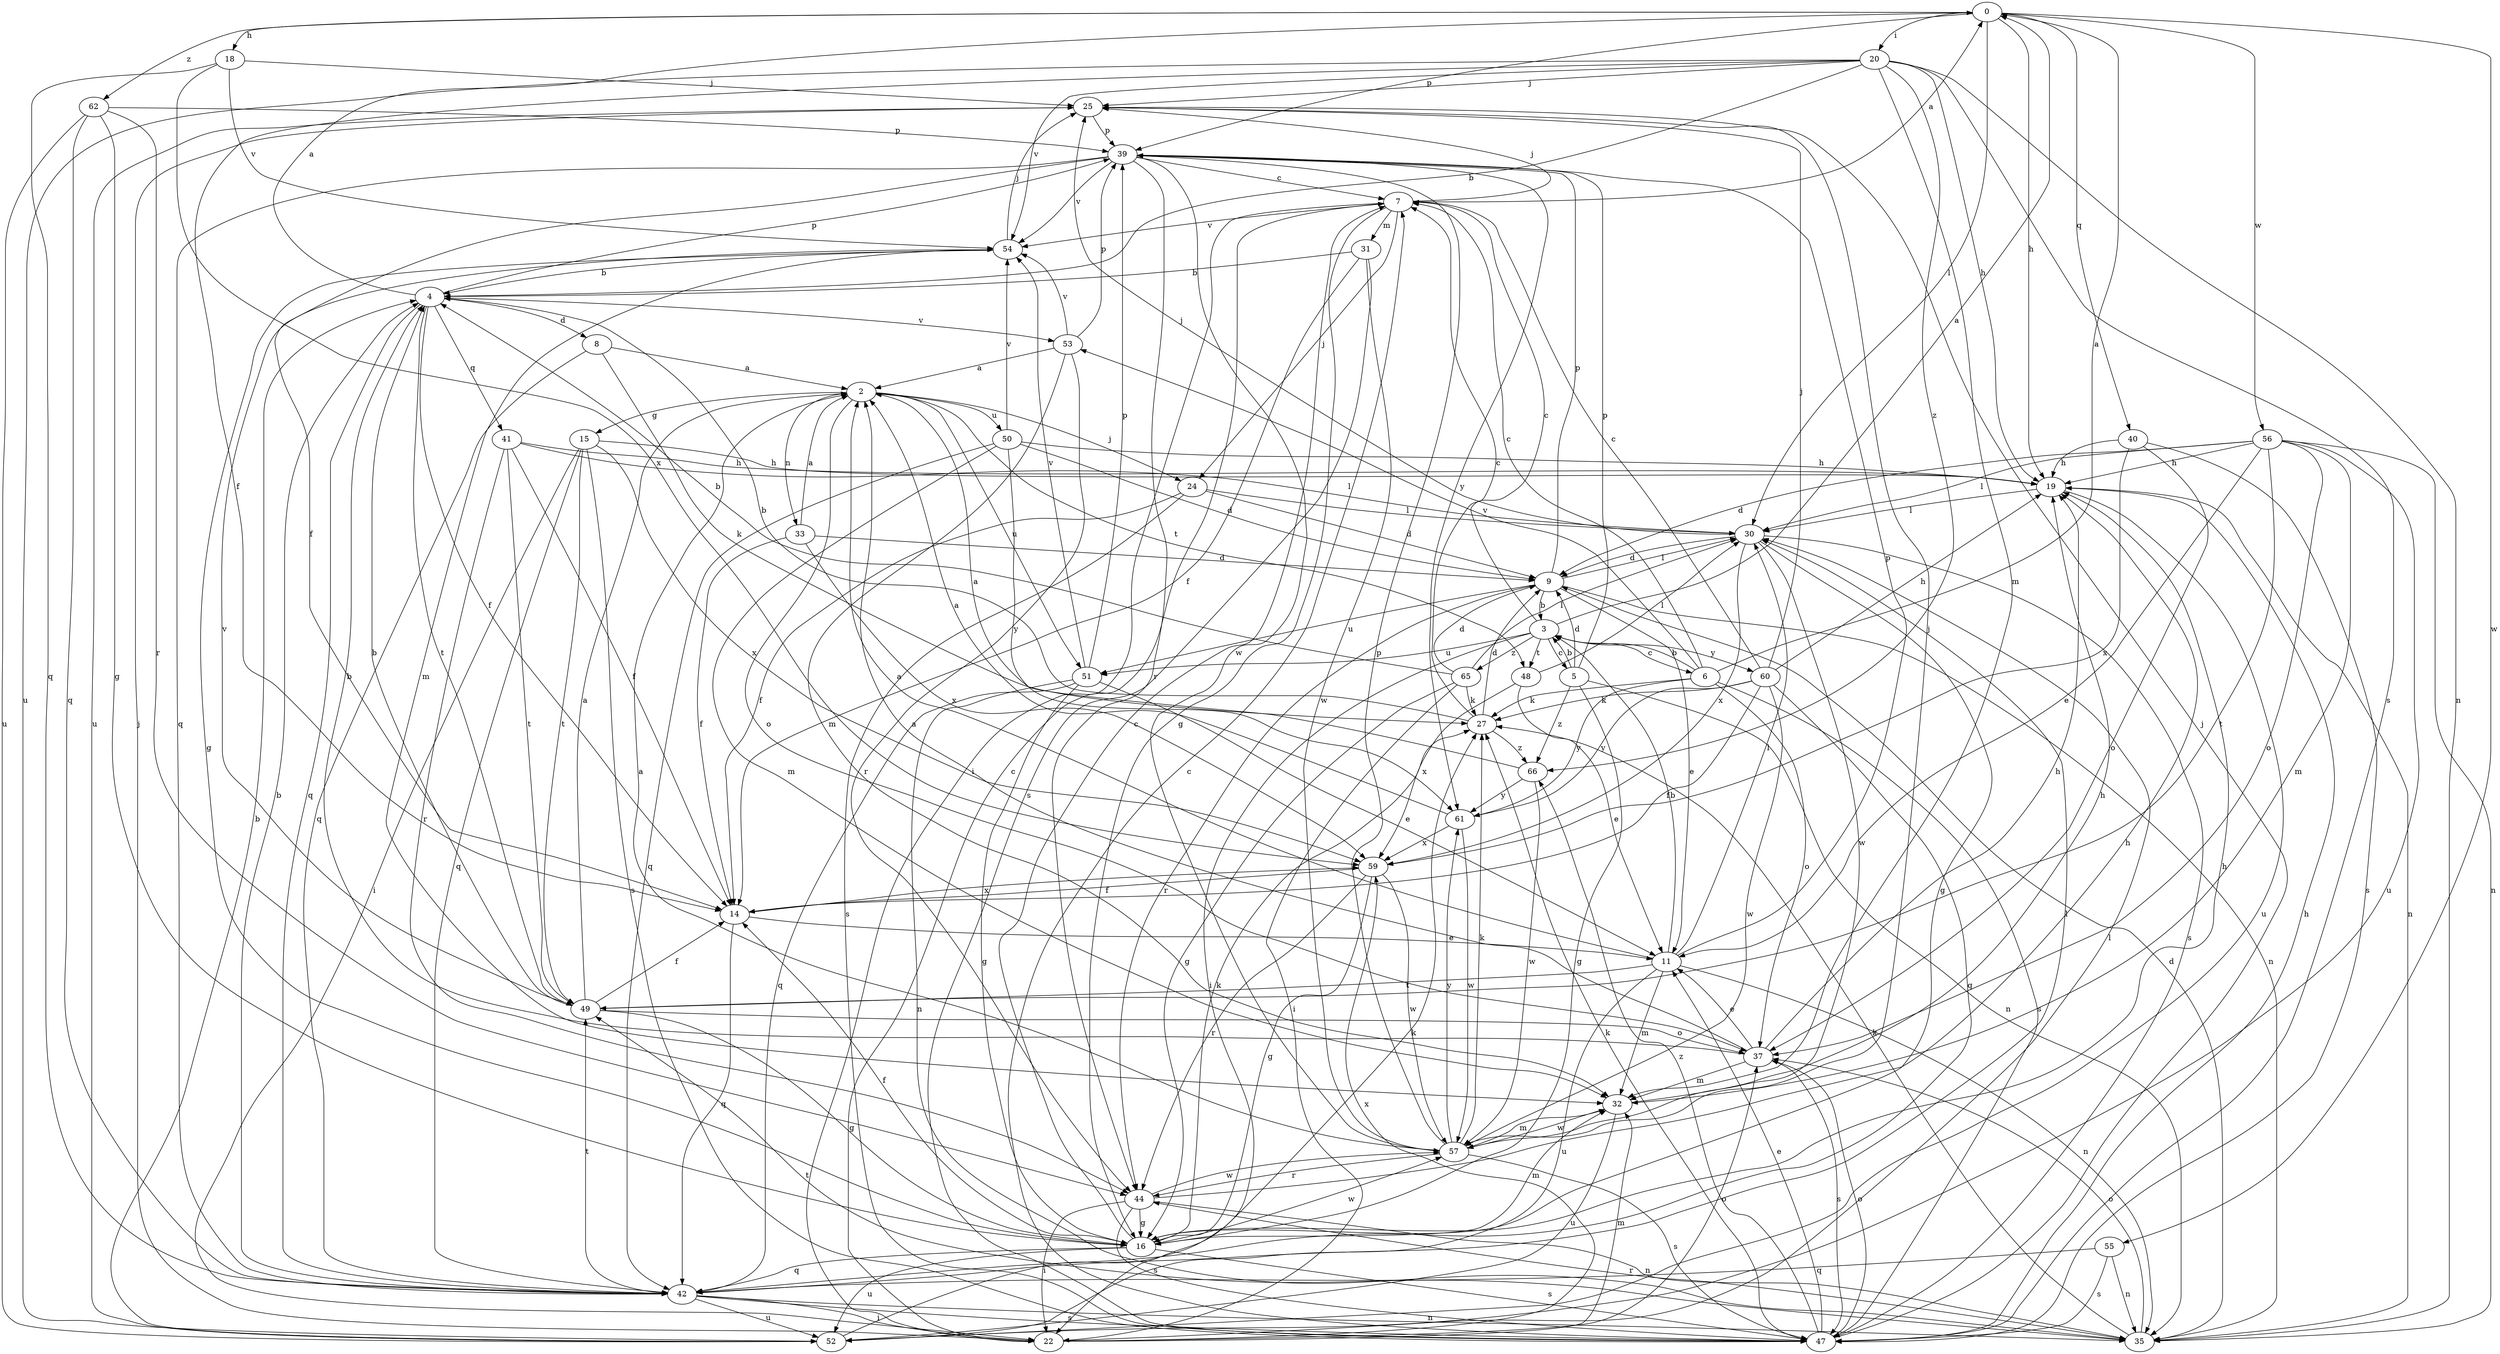 strict digraph  {
0;
2;
3;
4;
5;
6;
7;
8;
9;
11;
14;
15;
16;
18;
19;
20;
22;
24;
25;
27;
30;
31;
32;
33;
35;
37;
39;
40;
41;
42;
44;
47;
48;
49;
50;
51;
52;
53;
54;
55;
56;
57;
59;
60;
61;
62;
65;
66;
0 -> 18  [label=h];
0 -> 19  [label=h];
0 -> 20  [label=i];
0 -> 30  [label=l];
0 -> 39  [label=p];
0 -> 40  [label=q];
0 -> 55  [label=w];
0 -> 56  [label=w];
0 -> 62  [label=z];
2 -> 15  [label=g];
2 -> 24  [label=j];
2 -> 33  [label=n];
2 -> 37  [label=o];
2 -> 48  [label=t];
2 -> 50  [label=u];
2 -> 51  [label=u];
3 -> 0  [label=a];
3 -> 5  [label=c];
3 -> 6  [label=c];
3 -> 7  [label=c];
3 -> 22  [label=i];
3 -> 48  [label=t];
3 -> 51  [label=u];
3 -> 60  [label=y];
3 -> 65  [label=z];
4 -> 0  [label=a];
4 -> 8  [label=d];
4 -> 14  [label=f];
4 -> 39  [label=p];
4 -> 41  [label=q];
4 -> 42  [label=q];
4 -> 49  [label=t];
4 -> 53  [label=v];
5 -> 3  [label=b];
5 -> 9  [label=d];
5 -> 16  [label=g];
5 -> 35  [label=n];
5 -> 39  [label=p];
5 -> 66  [label=z];
6 -> 0  [label=a];
6 -> 3  [label=b];
6 -> 7  [label=c];
6 -> 27  [label=k];
6 -> 37  [label=o];
6 -> 47  [label=s];
6 -> 53  [label=v];
6 -> 61  [label=y];
7 -> 0  [label=a];
7 -> 16  [label=g];
7 -> 22  [label=i];
7 -> 24  [label=j];
7 -> 25  [label=j];
7 -> 31  [label=m];
7 -> 54  [label=v];
8 -> 2  [label=a];
8 -> 27  [label=k];
8 -> 42  [label=q];
9 -> 3  [label=b];
9 -> 11  [label=e];
9 -> 30  [label=l];
9 -> 35  [label=n];
9 -> 39  [label=p];
9 -> 44  [label=r];
9 -> 51  [label=u];
11 -> 2  [label=a];
11 -> 3  [label=b];
11 -> 30  [label=l];
11 -> 32  [label=m];
11 -> 35  [label=n];
11 -> 39  [label=p];
11 -> 49  [label=t];
11 -> 52  [label=u];
14 -> 11  [label=e];
14 -> 42  [label=q];
14 -> 59  [label=x];
15 -> 19  [label=h];
15 -> 22  [label=i];
15 -> 42  [label=q];
15 -> 47  [label=s];
15 -> 49  [label=t];
15 -> 59  [label=x];
16 -> 7  [label=c];
16 -> 14  [label=f];
16 -> 19  [label=h];
16 -> 27  [label=k];
16 -> 32  [label=m];
16 -> 42  [label=q];
16 -> 47  [label=s];
16 -> 52  [label=u];
16 -> 57  [label=w];
18 -> 25  [label=j];
18 -> 42  [label=q];
18 -> 54  [label=v];
18 -> 59  [label=x];
19 -> 30  [label=l];
19 -> 35  [label=n];
19 -> 52  [label=u];
20 -> 4  [label=b];
20 -> 14  [label=f];
20 -> 19  [label=h];
20 -> 25  [label=j];
20 -> 32  [label=m];
20 -> 35  [label=n];
20 -> 47  [label=s];
20 -> 52  [label=u];
20 -> 54  [label=v];
20 -> 66  [label=z];
22 -> 7  [label=c];
22 -> 25  [label=j];
22 -> 30  [label=l];
22 -> 32  [label=m];
22 -> 37  [label=o];
22 -> 59  [label=x];
24 -> 9  [label=d];
24 -> 14  [label=f];
24 -> 30  [label=l];
24 -> 47  [label=s];
25 -> 39  [label=p];
25 -> 52  [label=u];
27 -> 4  [label=b];
27 -> 7  [label=c];
27 -> 9  [label=d];
27 -> 66  [label=z];
30 -> 9  [label=d];
30 -> 16  [label=g];
30 -> 25  [label=j];
30 -> 47  [label=s];
30 -> 57  [label=w];
30 -> 59  [label=x];
31 -> 4  [label=b];
31 -> 14  [label=f];
31 -> 47  [label=s];
31 -> 57  [label=w];
32 -> 19  [label=h];
32 -> 52  [label=u];
32 -> 57  [label=w];
33 -> 2  [label=a];
33 -> 9  [label=d];
33 -> 14  [label=f];
33 -> 59  [label=x];
35 -> 9  [label=d];
35 -> 27  [label=k];
35 -> 37  [label=o];
35 -> 44  [label=r];
35 -> 49  [label=t];
37 -> 2  [label=a];
37 -> 4  [label=b];
37 -> 11  [label=e];
37 -> 19  [label=h];
37 -> 32  [label=m];
37 -> 47  [label=s];
39 -> 7  [label=c];
39 -> 14  [label=f];
39 -> 42  [label=q];
39 -> 44  [label=r];
39 -> 54  [label=v];
39 -> 57  [label=w];
39 -> 61  [label=y];
40 -> 19  [label=h];
40 -> 37  [label=o];
40 -> 47  [label=s];
40 -> 59  [label=x];
41 -> 14  [label=f];
41 -> 19  [label=h];
41 -> 30  [label=l];
41 -> 44  [label=r];
41 -> 49  [label=t];
42 -> 4  [label=b];
42 -> 22  [label=i];
42 -> 30  [label=l];
42 -> 35  [label=n];
42 -> 47  [label=s];
42 -> 49  [label=t];
42 -> 52  [label=u];
44 -> 16  [label=g];
44 -> 19  [label=h];
44 -> 22  [label=i];
44 -> 35  [label=n];
44 -> 47  [label=s];
44 -> 57  [label=w];
47 -> 7  [label=c];
47 -> 11  [label=e];
47 -> 19  [label=h];
47 -> 25  [label=j];
47 -> 27  [label=k];
47 -> 37  [label=o];
47 -> 66  [label=z];
48 -> 11  [label=e];
48 -> 30  [label=l];
48 -> 59  [label=x];
49 -> 2  [label=a];
49 -> 4  [label=b];
49 -> 14  [label=f];
49 -> 16  [label=g];
49 -> 37  [label=o];
49 -> 54  [label=v];
50 -> 9  [label=d];
50 -> 19  [label=h];
50 -> 32  [label=m];
50 -> 42  [label=q];
50 -> 54  [label=v];
50 -> 61  [label=y];
51 -> 11  [label=e];
51 -> 16  [label=g];
51 -> 35  [label=n];
51 -> 39  [label=p];
51 -> 42  [label=q];
51 -> 54  [label=v];
52 -> 4  [label=b];
52 -> 27  [label=k];
53 -> 2  [label=a];
53 -> 32  [label=m];
53 -> 39  [label=p];
53 -> 44  [label=r];
53 -> 54  [label=v];
54 -> 4  [label=b];
54 -> 16  [label=g];
54 -> 25  [label=j];
54 -> 32  [label=m];
55 -> 35  [label=n];
55 -> 42  [label=q];
55 -> 47  [label=s];
56 -> 9  [label=d];
56 -> 11  [label=e];
56 -> 19  [label=h];
56 -> 30  [label=l];
56 -> 32  [label=m];
56 -> 35  [label=n];
56 -> 37  [label=o];
56 -> 49  [label=t];
56 -> 52  [label=u];
57 -> 2  [label=a];
57 -> 25  [label=j];
57 -> 27  [label=k];
57 -> 32  [label=m];
57 -> 39  [label=p];
57 -> 44  [label=r];
57 -> 47  [label=s];
57 -> 61  [label=y];
59 -> 14  [label=f];
59 -> 16  [label=g];
59 -> 44  [label=r];
59 -> 57  [label=w];
60 -> 7  [label=c];
60 -> 14  [label=f];
60 -> 19  [label=h];
60 -> 25  [label=j];
60 -> 27  [label=k];
60 -> 42  [label=q];
60 -> 57  [label=w];
60 -> 61  [label=y];
61 -> 2  [label=a];
61 -> 57  [label=w];
61 -> 59  [label=x];
62 -> 16  [label=g];
62 -> 39  [label=p];
62 -> 42  [label=q];
62 -> 44  [label=r];
62 -> 52  [label=u];
65 -> 4  [label=b];
65 -> 9  [label=d];
65 -> 16  [label=g];
65 -> 22  [label=i];
65 -> 27  [label=k];
65 -> 30  [label=l];
66 -> 2  [label=a];
66 -> 57  [label=w];
66 -> 61  [label=y];
}

